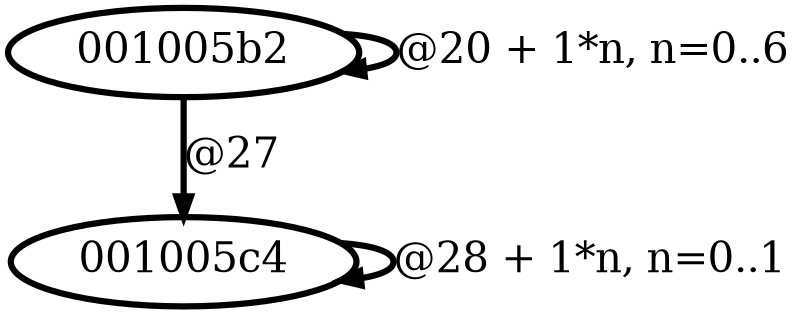 digraph G {
        node [style=rounded, penwidth=3, fontsize=20, shape=oval];
        "001005b2" -> "001005b2" [label="@20 + 1*n, n=0..6", color=black,arrowsize=1,style=bold,penwidth=3,fontsize=20];
"001005b2" -> "001005c4" [label="@27", color=black,arrowsize=1,style=bold,penwidth=3,fontsize=20];
"001005c4" -> "001005c4" [label="@28 + 1*n, n=0..1", color=black,arrowsize=1,style=bold,penwidth=3,fontsize=20];
}
